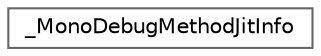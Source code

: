 digraph "Graphical Class Hierarchy"
{
 // LATEX_PDF_SIZE
  bgcolor="transparent";
  edge [fontname=Helvetica,fontsize=10,labelfontname=Helvetica,labelfontsize=10];
  node [fontname=Helvetica,fontsize=10,shape=box,height=0.2,width=0.4];
  rankdir="LR";
  Node0 [label="_MonoDebugMethodJitInfo",height=0.2,width=0.4,color="grey40", fillcolor="white", style="filled",URL="$struct___mono_debug_method_jit_info.html",tooltip=" "];
}
